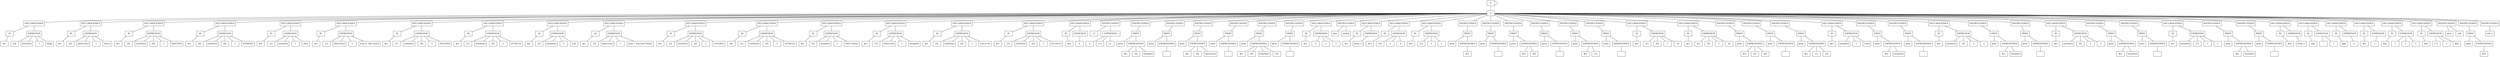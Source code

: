 graph "" { node [shape=box];n004 -- n004;
n004 [label="S"] ;
n004 -- n005;
n005 [label="A"] ;
n005 -- n006;
n006 [label="DECLARACIONES"] ;
n006 -- n007;
n007 [label="ID"] ;
n007 -- n008;
n008 [label="$t1"] ;
n006 -- n009;
n009 [label="EXPRESION"] ;
n009 -- n0010;
n0010 [label="[0]"] ;
n009 -- n0011;
n0011 [label="[nombre]"] ;
n009 -- n0012;
n0012 [label="="] ;
n009 -- n0013;
n0013 [label="Hugo"] ;
n005 -- n0014;
n0014 [label="DECLARACIONES"] ;
n0014 -- n0015;
n0015 [label="ID"] ;
n0015 -- n0016;
n0016 [label="$t1"] ;
n0014 -- n0017;
n0017 [label="EXPRESION"] ;
n0017 -- n0018;
n0018 [label="[0]"] ;
n0017 -- n0019;
n0019 [label="[direccion]"] ;
n0017 -- n0020;
n0020 [label="="] ;
n0017 -- n0021;
n0021 [label="zona 4"] ;
n005 -- n0022;
n0022 [label="DECLARACIONES"] ;
n0022 -- n0023;
n0023 [label="ID"] ;
n0023 -- n0024;
n0024 [label="$t1"] ;
n0022 -- n0025;
n0025 [label="EXPRESION"] ;
n0025 -- n0026;
n0026 [label="[0]"] ;
n0025 -- n0027;
n0027 [label="[telefono]"] ;
n0025 -- n0028;
n0028 [label="[0]"] ;
n0025 -- n0029;
n0029 [label="="] ;
n0025 -- n0030;
n0030 [label="56457854"] ;
n005 -- n0031;
n0031 [label="DECLARACIONES"] ;
n0031 -- n0032;
n0032 [label="ID"] ;
n0032 -- n0033;
n0033 [label="$t1"] ;
n0031 -- n0034;
n0034 [label="EXPRESION"] ;
n0034 -- n0035;
n0035 [label="[0]"] ;
n0034 -- n0036;
n0036 [label="[telefono]"] ;
n0034 -- n0037;
n0037 [label="[0]"] ;
n0034 -- n0038;
n0038 [label="="] ;
n0034 -- n0039;
n0039 [label="45784565"] ;
n005 -- n0040;
n0040 [label="DECLARACIONES"] ;
n0040 -- n0041;
n0041 [label="ID"] ;
n0041 -- n0042;
n0042 [label="$t1"] ;
n0040 -- n0043;
n0043 [label="EXPRESION"] ;
n0043 -- n0044;
n0044 [label="[1]"] ;
n0043 -- n0045;
n0045 [label="[nombre]"] ;
n0043 -- n0046;
n0046 [label="="] ;
n0043 -- n0047;
n0047 [label="Paco"] ;
n005 -- n0048;
n0048 [label="DECLARACIONES"] ;
n0048 -- n0049;
n0049 [label="ID"] ;
n0049 -- n0050;
n0050 [label="$t1"] ;
n0048 -- n0051;
n0051 [label="EXPRESION"] ;
n0051 -- n0052;
n0052 [label="[1]"] ;
n0051 -- n0053;
n0053 [label="[direccion]"] ;
n0051 -- n0054;
n0054 [label="="] ;
n0051 -- n0055;
n0055 [label="zona 8, villa nueva"] ;
n005 -- n0056;
n0056 [label="DECLARACIONES"] ;
n0056 -- n0057;
n0057 [label="ID"] ;
n0057 -- n0058;
n0058 [label="$t1"] ;
n0056 -- n0059;
n0059 [label="EXPRESION"] ;
n0059 -- n0060;
n0060 [label="[1]"] ;
n0059 -- n0061;
n0061 [label="[telefono]"] ;
n0059 -- n0062;
n0062 [label="[0]"] ;
n0059 -- n0063;
n0063 [label="="] ;
n0059 -- n0064;
n0064 [label="56412854"] ;
n005 -- n0065;
n0065 [label="DECLARACIONES"] ;
n0065 -- n0066;
n0066 [label="ID"] ;
n0066 -- n0067;
n0067 [label="$t1"] ;
n0065 -- n0068;
n0068 [label="EXPRESION"] ;
n0068 -- n0069;
n0069 [label="[1]"] ;
n0068 -- n0070;
n0070 [label="[telefono]"] ;
n0068 -- n0071;
n0071 [label="[0]"] ;
n0068 -- n0072;
n0072 [label="="] ;
n0068 -- n0073;
n0073 [label="45784125"] ;
n005 -- n0074;
n0074 [label="DECLARACIONES"] ;
n0074 -- n0075;
n0075 [label="ID"] ;
n0075 -- n0076;
n0076 [label="$t1"] ;
n0074 -- n0077;
n0077 [label="EXPRESION"] ;
n0077 -- n0078;
n0078 [label="[2]"] ;
n0077 -- n0079;
n0079 [label="[nombre]"] ;
n0077 -- n0080;
n0080 [label="="] ;
n0077 -- n0081;
n0081 [label="Luis"] ;
n005 -- n0082;
n0082 [label="DECLARACIONES"] ;
n0082 -- n0083;
n0083 [label="ID"] ;
n0083 -- n0084;
n0084 [label="$t1"] ;
n0082 -- n0085;
n0085 [label="EXPRESION"] ;
n0085 -- n0086;
n0086 [label="[2]"] ;
n0085 -- n0087;
n0087 [label="[direccion]"] ;
n0085 -- n0088;
n0088 [label="="] ;
n0085 -- n0089;
n0089 [label="zona 1, San Jose Pinula "] ;
n005 -- n0090;
n0090 [label="DECLARACIONES"] ;
n0090 -- n0091;
n0091 [label="ID"] ;
n0091 -- n0092;
n0092 [label="$t1"] ;
n0090 -- n0093;
n0093 [label="EXPRESION"] ;
n0093 -- n0094;
n0094 [label="[2]"] ;
n0093 -- n0095;
n0095 [label="[telefono]"] ;
n0093 -- n0096;
n0096 [label="[0]"] ;
n0093 -- n0097;
n0097 [label="="] ;
n0093 -- n0098;
n0098 [label="12412854"] ;
n005 -- n0099;
n0099 [label="DECLARACIONES"] ;
n0099 -- n00100;
n00100 [label="ID"] ;
n00100 -- n00101;
n00101 [label="$t1"] ;
n0099 -- n00102;
n00102 [label="EXPRESION"] ;
n00102 -- n00103;
n00103 [label="[2]"] ;
n00102 -- n00104;
n00104 [label="[telefono]"] ;
n00102 -- n00105;
n00105 [label="[0]"] ;
n00102 -- n00106;
n00106 [label="="] ;
n00102 -- n00107;
n00107 [label="45784125"] ;
n005 -- n00108;
n00108 [label="DECLARACIONES"] ;
n00108 -- n00109;
n00109 [label="ID"] ;
n00109 -- n00110;
n00110 [label="$t1"] ;
n00108 -- n00111;
n00111 [label="EXPRESION"] ;
n00111 -- n00112;
n00112 [label="[3]"] ;
n00111 -- n00113;
n00113 [label="[nombre]"] ;
n00111 -- n00114;
n00114 [label="="] ;
n00111 -- n00115;
n00115 [label="Peter Parker"] ;
n005 -- n00116;
n00116 [label="DECLARACIONES"] ;
n00116 -- n00117;
n00117 [label="ID"] ;
n00117 -- n00118;
n00118 [label="$t1"] ;
n00116 -- n00119;
n00119 [label="EXPRESION"] ;
n00119 -- n00120;
n00120 [label="[3]"] ;
n00119 -- n00121;
n00121 [label="[direccion]"] ;
n00119 -- n00122;
n00122 [label="="] ;
n00119 -- n00123;
n00123 [label="Petapolis"] ;
n005 -- n00124;
n00124 [label="DECLARACIONES"] ;
n00124 -- n00125;
n00125 [label="ID"] ;
n00125 -- n00126;
n00126 [label="$t1"] ;
n00124 -- n00127;
n00127 [label="EXPRESION"] ;
n00127 -- n00128;
n00128 [label="[3]"] ;
n00127 -- n00129;
n00129 [label="[telefono]"] ;
n00127 -- n00130;
n00130 [label="[0]"] ;
n00127 -- n00131;
n00131 [label="="] ;
n00127 -- n00132;
n00132 [label="12412124"] ;
n005 -- n00133;
n00133 [label="DECLARACIONES"] ;
n00133 -- n00134;
n00134 [label="ID"] ;
n00134 -- n00135;
n00135 [label="$t1"] ;
n00133 -- n00136;
n00136 [label="EXPRESION"] ;
n00136 -- n00137;
n00137 [label="[3]"] ;
n00136 -- n00138;
n00138 [label="[telefono]"] ;
n00136 -- n00139;
n00139 [label="[0]"] ;
n00136 -- n00140;
n00140 [label="="] ;
n00136 -- n00141;
n00141 [label="45124125"] ;
n005 -- n00142;
n00142 [label="DECLARACIONES"] ;
n00142 -- n00143;
n00143 [label="ID"] ;
n00143 -- n00144;
n00144 [label="$t2"] ;
n00142 -- n00145;
n00145 [label="EXPRESION"] ;
n00145 -- n00146;
n00146 [label="0"] ;
n005 -- n00147;
n00147 [label="INSTRUCIONES"] ;
n00147 -- n00148;
n00148 [label="if"] ;
n00147 -- n00149;
n00149 [label=" (  EXPRESION  )"] ;
n00149 -- n00150;
n00150 [label="4"] ;
n00149 -- n00151;
n00151 [label=">="] ;
n00149 -- n00152;
n00152 [label="4"] ;
n005 -- n00153;
n00153 [label="INSTRUCIONES"] ;
n00153 -- n00154;
n00154 [label="PRINT"] ;
n00154 -- n00155;
n00155 [label="print"] ;
n00154 -- n00156;
n00156 [label="EXPRESIONES"] ;
n00156 -- n00157;
n00157 [label="$t1"] ;
n00156 -- n00158;
n00158 [label="[4]"] ;
n00156 -- n00159;
n00159 [label="[nombre]"] ;
n005 -- n00160;
n00160 [label="INSTRUCIONES"] ;
n00160 -- n00161;
n00161 [label="PRINT"] ;
n00161 -- n00162;
n00162 [label="print"] ;
n00161 -- n00163;
n00163 [label="EXPRESIONES"] ;
n00163 -- n00164;
n00164 [label=","] ;
n005 -- n00165;
n00165 [label="INSTRUCIONES"] ;
n00165 -- n00166;
n00166 [label="PRINT"] ;
n00166 -- n00167;
n00167 [label="print"] ;
n00166 -- n00168;
n00168 [label="EXPRESIONES"] ;
n00168 -- n00169;
n00169 [label="$t1"] ;
n00168 -- n00170;
n00170 [label="[4]"] ;
n00168 -- n00171;
n00171 [label="[direccion]"] ;
n005 -- n00172;
n00172 [label="INSTRUCIONES"] ;
n00172 -- n00173;
n00173 [label="PRINT"] ;
n00173 -- n00174;
n00174 [label="print"] ;
n00173 -- n00175;
n00175 [label="EXPRESIONES"] ;
n00175 -- n00176;
n00176 [label=","] ;
n005 -- n00177;
n00177 [label="INSTRUCIONES"] ;
n00177 -- n00178;
n00178 [label="PRINT"] ;
n00178 -- n00179;
n00179 [label="print"] ;
n00178 -- n00180;
n00180 [label="EXPRESIONES"] ;
n00180 -- n00181;
n00181 [label="$t1"] ;
n00180 -- n00182;
n00182 [label="[4]"] ;
n00180 -- n00183;
n00183 [label="[telefono]"] ;
n00180 -- n00184;
n00184 [label="[0]"] ;
n005 -- n00185;
n00185 [label="INSTRUCIONES"] ;
n00185 -- n00186;
n00186 [label="PRINT"] ;
n00186 -- n00187;
n00187 [label="print"] ;
n00186 -- n00188;
n00188 [label="EXPRESIONES"] ;
n00188 -- n00189;
n00189 [label="\n"] ;
n005 -- n00190;
n00190 [label="DECLARACIONES"] ;
n00190 -- n00191;
n00191 [label="ID"] ;
n00191 -- n00192;
n00192 [label="$t2"] ;
n00190 -- n00193;
n00193 [label="EXPRESION"] ;
n00193 -- n00194;
n00194 [label="4"] ;
n00193 -- n00195;
n00195 [label="+"] ;
n00193 -- n00196;
n00196 [label="1"] ;
n005 -- n00197;
n00197 [label="INSTRUCIONES"] ;
n00197 -- n00198;
n00198 [label="goto"] ;
n00197 -- n00199;
n00199 [label="while0"] ;
n005 -- n00200;
n00200 [label="DECLARACIONES"] ;
n00200 -- n00201;
n00201 [label="ID"] ;
n00201 -- n00202;
n00202 [label="$t3"] ;
n00200 -- n00203;
n00203 [label="EXPRESION"] ;
n00203 -- n00204;
n00204 [label="array ( )"] ;
n005 -- n00205;
n00205 [label="DECLARACIONES"] ;
n00205 -- n00206;
n00206 [label="ID"] ;
n00206 -- n00207;
n00207 [label="$t3"] ;
n00205 -- n00208;
n00208 [label="EXPRESION"] ;
n00208 -- n00209;
n00209 [label="[0]"] ;
n00208 -- n00210;
n00210 [label="="] ;
n00208 -- n00211;
n00211 [label="0"] ;
n005 -- n00212;
n00212 [label="DECLARACIONES"] ;
n00212 -- n00213;
n00213 [label="ID"] ;
n00213 -- n00214;
n00214 [label="$t3"] ;
n00212 -- n00215;
n00215 [label="EXPRESION"] ;
n00215 -- n00216;
n00216 [label="[1]"] ;
n00215 -- n00217;
n00217 [label="="] ;
n00215 -- n00218;
n00218 [label="1"] ;
n005 -- n00219;
n00219 [label="INSTRUCIONES"] ;
n00219 -- n00220;
n00220 [label="PRINT"] ;
n00220 -- n00221;
n00221 [label="print"] ;
n00220 -- n00222;
n00222 [label="EXPRESIONES"] ;
n00222 -- n00223;
n00223 [label="$t3"] ;
n005 -- n00224;
n00224 [label="INSTRUCIONES"] ;
n00224 -- n00225;
n00225 [label="PRINT"] ;
n00225 -- n00226;
n00226 [label="print"] ;
n00225 -- n00227;
n00227 [label="EXPRESIONES"] ;
n00227 -- n00228;
n00228 [label="\n"] ;
n005 -- n00229;
n00229 [label="INSTRUCIONES"] ;
n00229 -- n00230;
n00230 [label="PRINT"] ;
n00230 -- n00231;
n00231 [label="print"] ;
n00230 -- n00232;
n00232 [label="EXPRESIONES"] ;
n00232 -- n00233;
n00233 [label="$t3"] ;
n00232 -- n00234;
n00234 [label="[0]"] ;
n005 -- n00235;
n00235 [label="INSTRUCIONES"] ;
n00235 -- n00236;
n00236 [label="PRINT"] ;
n00236 -- n00237;
n00237 [label="print"] ;
n00236 -- n00238;
n00238 [label="EXPRESIONES"] ;
n00238 -- n00239;
n00239 [label="\n"] ;
n005 -- n00240;
n00240 [label="INSTRUCIONES"] ;
n00240 -- n00241;
n00241 [label="PRINT"] ;
n00241 -- n00242;
n00242 [label="print"] ;
n00241 -- n00243;
n00243 [label="EXPRESIONES"] ;
n00243 -- n00244;
n00244 [label="$t3"] ;
n00243 -- n00245;
n00245 [label="[1]"] ;
n005 -- n00246;
n00246 [label="INSTRUCIONES"] ;
n00246 -- n00247;
n00247 [label="PRINT"] ;
n00247 -- n00248;
n00248 [label="print"] ;
n00247 -- n00249;
n00249 [label="EXPRESIONES"] ;
n00249 -- n00250;
n00250 [label="\n"] ;
n005 -- n00251;
n00251 [label="DECLARACIONES"] ;
n00251 -- n00252;
n00252 [label="ID"] ;
n00252 -- n00253;
n00253 [label="$t3"] ;
n00251 -- n00254;
n00254 [label="EXPRESION"] ;
n00254 -- n00255;
n00255 [label="[1]"] ;
n00254 -- n00256;
n00256 [label="[0]"] ;
n00254 -- n00257;
n00257 [label="="] ;
n00254 -- n00258;
n00258 [label="10"] ;
n005 -- n00259;
n00259 [label="DECLARACIONES"] ;
n00259 -- n00260;
n00260 [label="ID"] ;
n00260 -- n00261;
n00261 [label="$t3"] ;
n00259 -- n00262;
n00262 [label="EXPRESION"] ;
n00262 -- n00263;
n00263 [label="[2]"] ;
n00262 -- n00264;
n00264 [label="[0]"] ;
n00262 -- n00265;
n00265 [label="="] ;
n00262 -- n00266;
n00266 [label="20"] ;
n005 -- n00267;
n00267 [label="INSTRUCIONES"] ;
n00267 -- n00268;
n00268 [label="PRINT"] ;
n00268 -- n00269;
n00269 [label="print"] ;
n00268 -- n00270;
n00270 [label="EXPRESIONES"] ;
n00270 -- n00271;
n00271 [label="$t3"] ;
n00270 -- n00272;
n00272 [label="[2]"] ;
n00270 -- n00273;
n00273 [label="[0]"] ;
n005 -- n00274;
n00274 [label="INSTRUCIONES"] ;
n00274 -- n00275;
n00275 [label="PRINT"] ;
n00275 -- n00276;
n00276 [label="print"] ;
n00275 -- n00277;
n00277 [label="EXPRESIONES"] ;
n00277 -- n00278;
n00278 [label="\n"] ;
n005 -- n00279;
n00279 [label="INSTRUCIONES"] ;
n00279 -- n00280;
n00280 [label="PRINT"] ;
n00280 -- n00281;
n00281 [label="print"] ;
n00280 -- n00282;
n00282 [label="EXPRESIONES"] ;
n00282 -- n00283;
n00283 [label="$t3"] ;
n00282 -- n00284;
n00284 [label="[1]"] ;
n00282 -- n00285;
n00285 [label="[3]"] ;
n005 -- n00286;
n00286 [label="DECLARACIONES"] ;
n00286 -- n00287;
n00287 [label="ID"] ;
n00287 -- n00288;
n00288 [label="$t3"] ;
n00286 -- n00289;
n00289 [label="EXPRESION"] ;
n00289 -- n00290;
n00290 [label="[nombre]"] ;
n00289 -- n00291;
n00291 [label="="] ;
n00289 -- n00292;
n00292 [label="Carla"] ;
n005 -- n00293;
n00293 [label="INSTRUCIONES"] ;
n00293 -- n00294;
n00294 [label="PRINT"] ;
n00294 -- n00295;
n00295 [label="print"] ;
n00294 -- n00296;
n00296 [label="EXPRESIONES"] ;
n00296 -- n00297;
n00297 [label="$t3"] ;
n00296 -- n00298;
n00298 [label="[nombre]"] ;
n005 -- n00299;
n00299 [label="INSTRUCIONES"] ;
n00299 -- n00300;
n00300 [label="PRINT"] ;
n00300 -- n00301;
n00301 [label="print"] ;
n00300 -- n00302;
n00302 [label="EXPRESIONES"] ;
n00302 -- n00303;
n00303 [label="\n"] ;
n005 -- n00304;
n00304 [label="DECLARACIONES"] ;
n00304 -- n00305;
n00305 [label="ID"] ;
n00305 -- n00306;
n00306 [label="$t3"] ;
n00304 -- n00307;
n00307 [label="EXPRESION"] ;
n00307 -- n00308;
n00308 [label="[nombre]"] ;
n00307 -- n00309;
n00309 [label="[4]"] ;
n00307 -- n00310;
n00310 [label="="] ;
n00307 -- n00311;
n00311 [label="o"] ;
n005 -- n00312;
n00312 [label="INSTRUCIONES"] ;
n00312 -- n00313;
n00313 [label="PRINT"] ;
n00313 -- n00314;
n00314 [label="print"] ;
n00313 -- n00315;
n00315 [label="EXPRESIONES"] ;
n00315 -- n00316;
n00316 [label="$t3"] ;
n00315 -- n00317;
n00317 [label="[nombre]"] ;
n005 -- n00318;
n00318 [label="INSTRUCIONES"] ;
n00318 -- n00319;
n00319 [label="PRINT"] ;
n00319 -- n00320;
n00320 [label="print"] ;
n00319 -- n00321;
n00321 [label="EXPRESIONES"] ;
n00321 -- n00322;
n00322 [label="\n"] ;
n005 -- n00323;
n00323 [label="DECLARACIONES"] ;
n00323 -- n00324;
n00324 [label="ID"] ;
n00324 -- n00325;
n00325 [label="$t3"] ;
n00323 -- n00326;
n00326 [label="EXPRESION"] ;
n00326 -- n00327;
n00327 [label="[nombre]"] ;
n00326 -- n00328;
n00328 [label="[5]"] ;
n00326 -- n00329;
n00329 [label="="] ;
n00326 -- n00330;
n00330 [label="s"] ;
n005 -- n00331;
n00331 [label="INSTRUCIONES"] ;
n00331 -- n00332;
n00332 [label="PRINT"] ;
n00332 -- n00333;
n00333 [label="print"] ;
n00332 -- n00334;
n00334 [label="EXPRESIONES"] ;
n00334 -- n00335;
n00335 [label="$t3"] ;
n00334 -- n00336;
n00336 [label="[nombre]"] ;
n005 -- n00337;
n00337 [label="INSTRUCIONES"] ;
n00337 -- n00338;
n00338 [label="PRINT"] ;
n00338 -- n00339;
n00339 [label="print"] ;
n00338 -- n00340;
n00340 [label="EXPRESIONES"] ;
n00340 -- n00341;
n00341 [label="\n"] ;
n005 -- n00342;
n00342 [label="DECLARACIONES"] ;
n00342 -- n00343;
n00343 [label="ID"] ;
n00343 -- n00344;
n00344 [label="$t3"] ;
n00342 -- n00345;
n00345 [label="EXPRESION"] ;
n00345 -- n00346;
n00346 [label="[nombre]"] ;
n00345 -- n00347;
n00347 [label="[7]"] ;
n00345 -- n00348;
n00348 [label="="] ;
n00345 -- n00349;
n00349 [label="s"] ;
n005 -- n00350;
n00350 [label="INSTRUCIONES"] ;
n00350 -- n00351;
n00351 [label="PRINT"] ;
n00351 -- n00352;
n00352 [label="print"] ;
n00351 -- n00353;
n00353 [label="EXPRESIONES"] ;
n00353 -- n00354;
n00354 [label="$t3"] ;
n00353 -- n00355;
n00355 [label="[nombre]"] ;
n005 -- n00356;
n00356 [label="INSTRUCIONES"] ;
n00356 -- n00357;
n00357 [label="PRINT"] ;
n00357 -- n00358;
n00358 [label="print"] ;
n00357 -- n00359;
n00359 [label="EXPRESIONES"] ;
n00359 -- n00360;
n00360 [label="\n"] ;
n005 -- n00361;
n00361 [label="DECLARACIONES"] ;
n00361 -- n00362;
n00362 [label="ID"] ;
n00362 -- n00363;
n00363 [label="$s0"] ;
n00361 -- n00364;
n00364 [label="EXPRESION"] ;
n00364 -- n00365;
n00365 [label="array ( )"] ;
n005 -- n00366;
n00366 [label="DECLARACIONES"] ;
n00366 -- n00367;
n00367 [label="ID"] ;
n00367 -- n00368;
n00368 [label="$sp"] ;
n00366 -- n00369;
n00369 [label="EXPRESION"] ;
n00369 -- n00370;
n00370 [label="-"] ;
n00369 -- n00371;
n00371 [label="1"] ;
n005 -- n00372;
n00372 [label="DECLARACIONES"] ;
n00372 -- n00373;
n00373 [label="ID"] ;
n00373 -- n00374;
n00374 [label="$a0"] ;
n00372 -- n00375;
n00375 [label="EXPRESION"] ;
n00375 -- n00376;
n00376 [label="2"] ;
n005 -- n00377;
n00377 [label="DECLARACIONES"] ;
n00377 -- n00378;
n00378 [label="ID"] ;
n00378 -- n00379;
n00379 [label="$a1"] ;
n00377 -- n00380;
n00380 [label="EXPRESION"] ;
n00380 -- n00381;
n00381 [label="3"] ;
n005 -- n00382;
n00382 [label="DECLARACIONES"] ;
n00382 -- n00383;
n00383 [label="ID"] ;
n00383 -- n00384;
n00384 [label="$sp"] ;
n00382 -- n00385;
n00385 [label="EXPRESION"] ;
n00385 -- n00386;
n00386 [label="-1"] ;
n00385 -- n00387;
n00387 [label="+"] ;
n00385 -- n00388;
n00388 [label="1"] ;
n005 -- n00389;
n00389 [label="DECLARACIONES"] ;
n00389 -- n00390;
n00390 [label="ID"] ;
n00390 -- n00391;
n00391 [label="$s0"] ;
n00389 -- n00392;
n00392 [label="EXPRESION"] ;
n00392 -- n00393;
n00393 [label="[-1]"] ;
n00392 -- n00394;
n00394 [label="="] ;
n00392 -- n00395;
n00395 [label="$a0"] ;
n005 -- n00396;
n00396 [label="INSTRUCIONES"] ;
n00396 -- n00397;
n00397 [label="goto"] ;
n00396 -- n00398;
n00398 [label="ack"] ;
n005 -- n00399;
n00399 [label="INSTRUCIONES"] ;
n00399 -- n00400;
n00400 [label="PRINT"] ;
n00400 -- n00401;
n00401 [label="print"] ;
n00400 -- n00402;
n00402 [label="EXPRESIONES"] ;
n00402 -- n00403;
n00403 [label="$v0"] ;
n005 -- n00404;
n00404 [label="INSTRUCIONES"] ;
n00404 -- n00405;
n00405 [label="exit ( )"] ;
}
